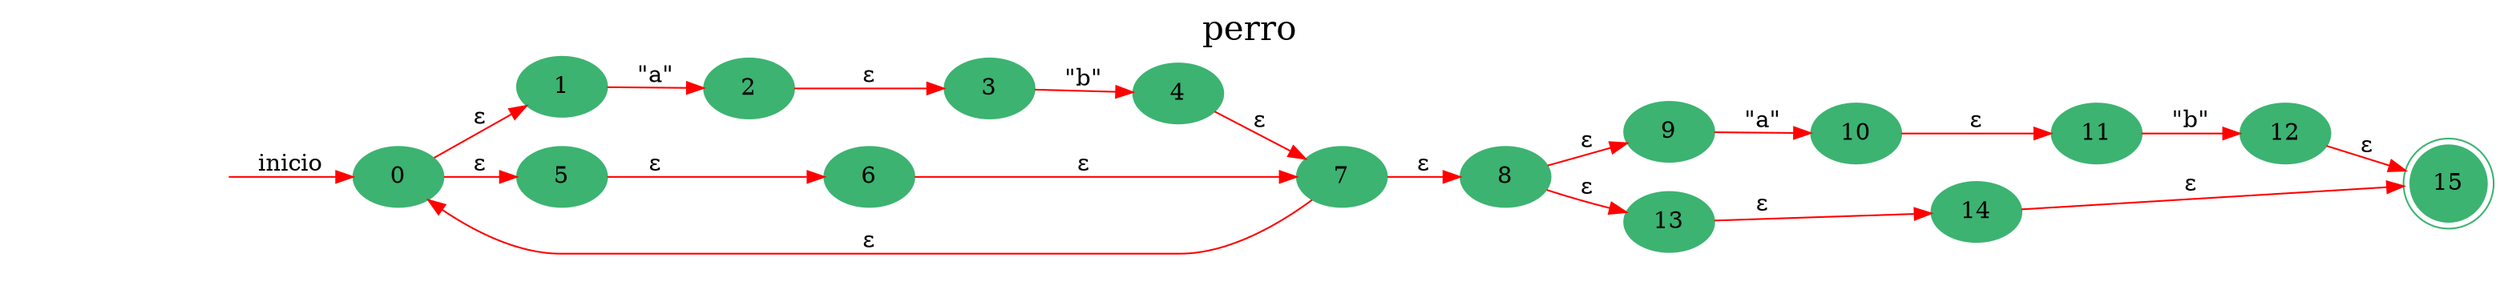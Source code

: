 digraph perro {
	rankdir=LR;
	graph [label="perro", labelloc=t, fontsize=20]; 
	node [style = filled,color = mediumseagreen]; 0 1 2 3 4 5 6 7 8 9 10 11 12 13 14 15;
	node [shape=circle];
	node [color=midnightblue,fontcolor=white];
	edge [color=red];
	secret_node [style=invis];
	secret_node -> 0 [label="inicio"];
	0 -> 5 [label="ε"];
	0 -> 1 [label="ε"];
	1 -> 2 [label="\"a\""];
	2 -> 3 [label="ε"];
	3 -> 4 [label="\"b\""];
	4 -> 7 [label="ε"];
	5 -> 6 [label="ε"];
	6 -> 7 [label="ε"];
	7 -> 0 [label="ε"];
	7 -> 8 [label="ε"];
	8 -> 13 [label="ε"];
	8 -> 9 [label="ε"];
	9 -> 10 [label="\"a\""];
	10 -> 11 [label="ε"];
	11 -> 12 [label="\"b\""];
	12 -> 15 [label="ε"];
	13 -> 14 [label="ε"];
	14 -> 15 [label="ε"];
15[shape=doublecircle]}